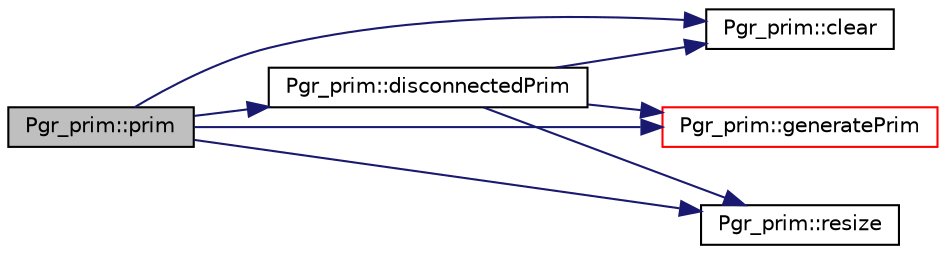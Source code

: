 digraph "Pgr_prim::prim"
{
  edge [fontname="Helvetica",fontsize="10",labelfontname="Helvetica",labelfontsize="10"];
  node [fontname="Helvetica",fontsize="10",shape=record];
  rankdir="LR";
  Node1 [label="Pgr_prim::prim",height=0.2,width=0.4,color="black", fillcolor="grey75", style="filled", fontcolor="black"];
  Node1 -> Node2 [color="midnightblue",fontsize="10",style="solid",fontname="Helvetica"];
  Node2 [label="Pgr_prim::clear",height=0.2,width=0.4,color="black", fillcolor="white", style="filled",URL="$classPgr__prim.html#ad477e406d54d4272ad52cfc4d832886f"];
  Node1 -> Node3 [color="midnightblue",fontsize="10",style="solid",fontname="Helvetica"];
  Node3 [label="Pgr_prim::disconnectedPrim",height=0.2,width=0.4,color="black", fillcolor="white", style="filled",URL="$classPgr__prim.html#a8a8cc66a84718a95b9cd36b3b9c6fe39"];
  Node3 -> Node2 [color="midnightblue",fontsize="10",style="solid",fontname="Helvetica"];
  Node3 -> Node4 [color="midnightblue",fontsize="10",style="solid",fontname="Helvetica"];
  Node4 [label="Pgr_prim::generatePrim",height=0.2,width=0.4,color="red", fillcolor="white", style="filled",URL="$classPgr__prim.html#a0d920959085308d31c8d815b2961e827"];
  Node3 -> Node5 [color="midnightblue",fontsize="10",style="solid",fontname="Helvetica"];
  Node5 [label="Pgr_prim::resize",height=0.2,width=0.4,color="black", fillcolor="white", style="filled",URL="$classPgr__prim.html#a17f2d9c9ad7476116b6b26f410ba2990"];
  Node1 -> Node4 [color="midnightblue",fontsize="10",style="solid",fontname="Helvetica"];
  Node1 -> Node5 [color="midnightblue",fontsize="10",style="solid",fontname="Helvetica"];
}
